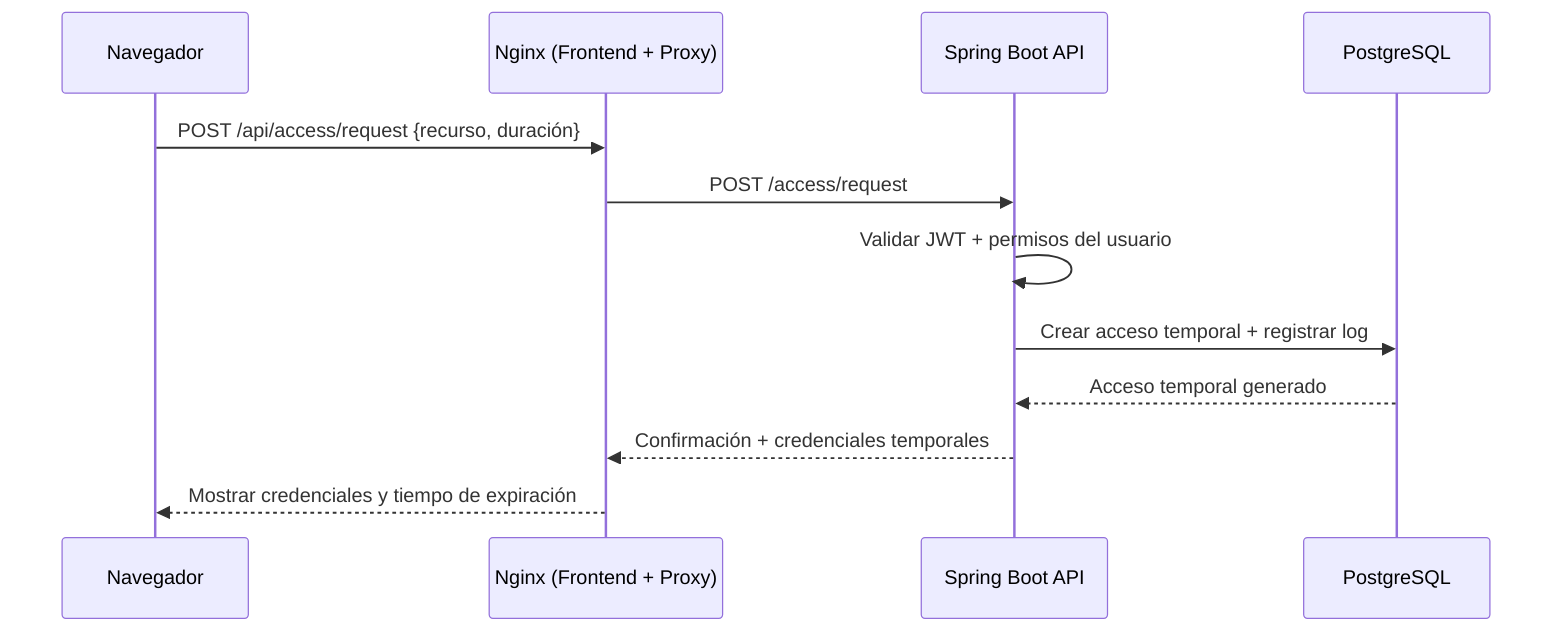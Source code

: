 sequenceDiagram
    participant User as Navegador
    participant Nginx as Nginx (Frontend + Proxy)
    participant Backend as Spring Boot API
    participant DB as PostgreSQL

    User->>Nginx: POST /api/access/request {recurso, duración}
    Nginx->>Backend: POST /access/request
    Backend->>Backend: Validar JWT + permisos del usuario
    Backend->>DB: Crear acceso temporal + registrar log
    DB-->>Backend: Acceso temporal generado
    Backend-->>Nginx: Confirmación + credenciales temporales
    Nginx-->>User: Mostrar credenciales y tiempo de expiración